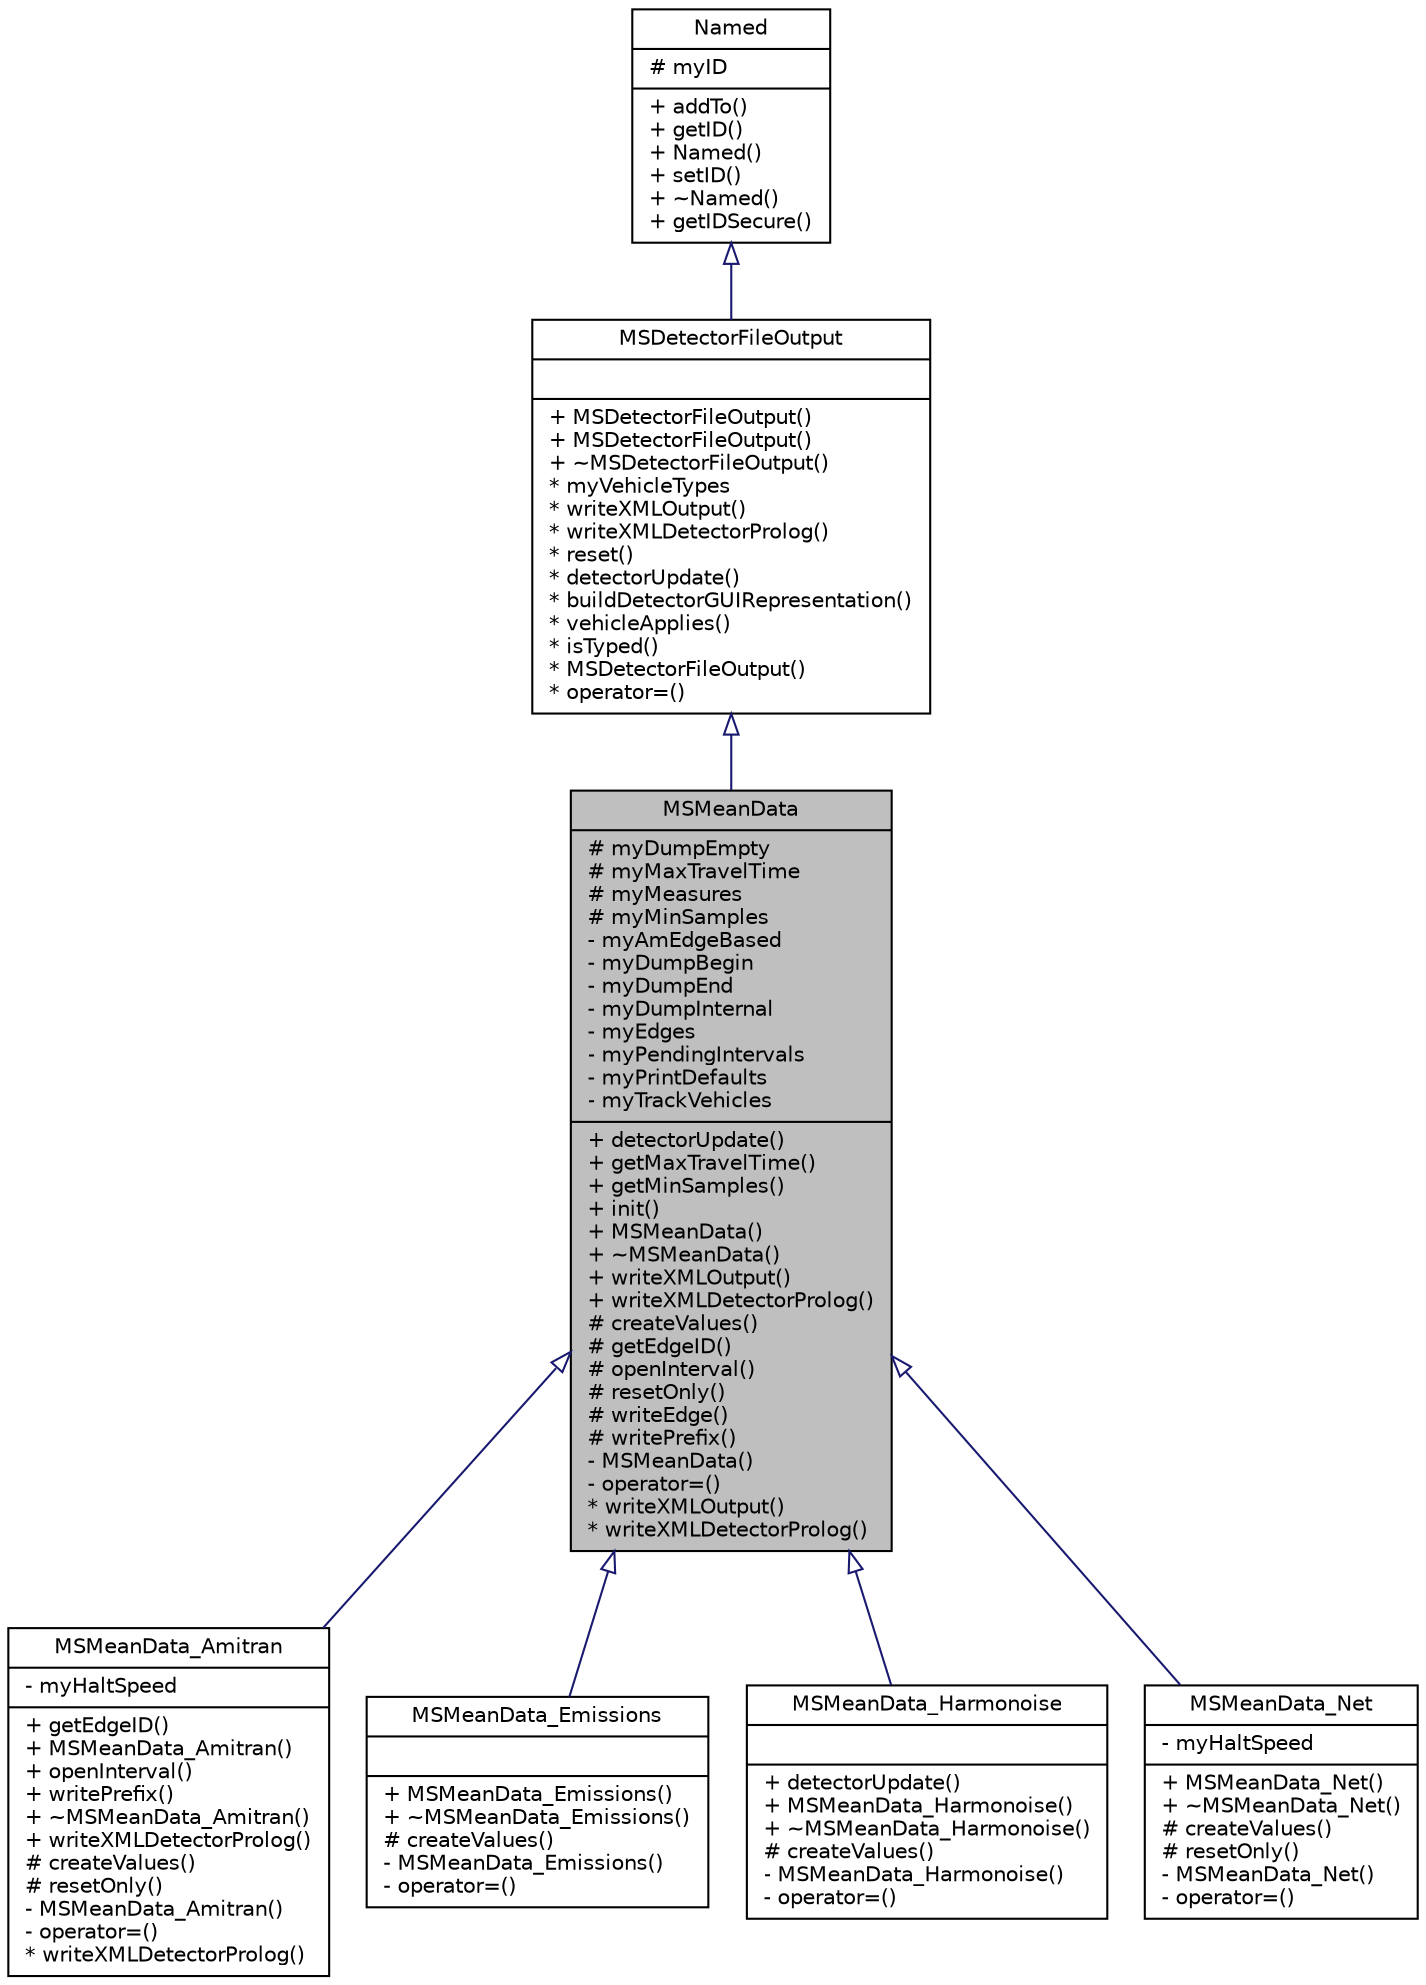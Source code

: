 digraph "MSMeanData"
{
  edge [fontname="Helvetica",fontsize="10",labelfontname="Helvetica",labelfontsize="10"];
  node [fontname="Helvetica",fontsize="10",shape=record];
  Node0 [label="{MSMeanData\n|# myDumpEmpty\l# myMaxTravelTime\l# myMeasures\l# myMinSamples\l- myAmEdgeBased\l- myDumpBegin\l- myDumpEnd\l- myDumpInternal\l- myEdges\l- myPendingIntervals\l- myPrintDefaults\l- myTrackVehicles\l|+ detectorUpdate()\l+ getMaxTravelTime()\l+ getMinSamples()\l+ init()\l+ MSMeanData()\l+ ~MSMeanData()\l+ writeXMLOutput()\l+ writeXMLDetectorProlog()\l# createValues()\l# getEdgeID()\l# openInterval()\l# resetOnly()\l# writeEdge()\l# writePrefix()\l- MSMeanData()\l- operator=()\l* writeXMLOutput()\l* writeXMLDetectorProlog()\l}",height=0.2,width=0.4,color="black", fillcolor="grey75", style="filled", fontcolor="black"];
  Node1 -> Node0 [dir="back",color="midnightblue",fontsize="10",style="solid",arrowtail="onormal",fontname="Helvetica"];
  Node1 [label="{MSDetectorFileOutput\n||+ MSDetectorFileOutput()\l+ MSDetectorFileOutput()\l+ ~MSDetectorFileOutput()\l* myVehicleTypes\l* writeXMLOutput()\l* writeXMLDetectorProlog()\l* reset()\l* detectorUpdate()\l* buildDetectorGUIRepresentation()\l* vehicleApplies()\l* isTyped()\l* MSDetectorFileOutput()\l* operator=()\l}",height=0.2,width=0.4,color="black", fillcolor="white", style="filled",URL="$d4/de2/class_m_s_detector_file_output.html",tooltip="Base of value-generating classes (detectors) "];
  Node2 -> Node1 [dir="back",color="midnightblue",fontsize="10",style="solid",arrowtail="onormal",fontname="Helvetica"];
  Node2 [label="{Named\n|# myID\l|+ addTo()\l+ getID()\l+ Named()\l+ setID()\l+ ~Named()\l+ getIDSecure()\l}",height=0.2,width=0.4,color="black", fillcolor="white", style="filled",URL="$d5/dbf/class_named.html",tooltip="Base class for objects which have an id. "];
  Node0 -> Node3 [dir="back",color="midnightblue",fontsize="10",style="solid",arrowtail="onormal",fontname="Helvetica"];
  Node3 [label="{MSMeanData_Amitran\n|- myHaltSpeed\l|+ getEdgeID()\l+ MSMeanData_Amitran()\l+ openInterval()\l+ writePrefix()\l+ ~MSMeanData_Amitran()\l+ writeXMLDetectorProlog()\l# createValues()\l# resetOnly()\l- MSMeanData_Amitran()\l- operator=()\l* writeXMLDetectorProlog()\l}",height=0.2,width=0.4,color="black", fillcolor="white", style="filled",URL="$d9/d10/class_m_s_mean_data___amitran.html",tooltip="Network state mean data collector for edges/lanes. "];
  Node0 -> Node4 [dir="back",color="midnightblue",fontsize="10",style="solid",arrowtail="onormal",fontname="Helvetica"];
  Node4 [label="{MSMeanData_Emissions\n||+ MSMeanData_Emissions()\l+ ~MSMeanData_Emissions()\l# createValues()\l- MSMeanData_Emissions()\l- operator=()\l}",height=0.2,width=0.4,color="black", fillcolor="white", style="filled",URL="$d0/def/class_m_s_mean_data___emissions.html",tooltip="Emission data collector for edges/lanes. "];
  Node0 -> Node5 [dir="back",color="midnightblue",fontsize="10",style="solid",arrowtail="onormal",fontname="Helvetica"];
  Node5 [label="{MSMeanData_Harmonoise\n||+ detectorUpdate()\l+ MSMeanData_Harmonoise()\l+ ~MSMeanData_Harmonoise()\l# createValues()\l- MSMeanData_Harmonoise()\l- operator=()\l}",height=0.2,width=0.4,color="black", fillcolor="white", style="filled",URL="$dc/d17/class_m_s_mean_data___harmonoise.html",tooltip="Noise data collector for edges/lanes. "];
  Node0 -> Node6 [dir="back",color="midnightblue",fontsize="10",style="solid",arrowtail="onormal",fontname="Helvetica"];
  Node6 [label="{MSMeanData_Net\n|- myHaltSpeed\l|+ MSMeanData_Net()\l+ ~MSMeanData_Net()\l# createValues()\l# resetOnly()\l- MSMeanData_Net()\l- operator=()\l}",height=0.2,width=0.4,color="black", fillcolor="white", style="filled",URL="$d9/da2/class_m_s_mean_data___net.html",tooltip="Network state mean data collector for edges/lanes. "];
}
